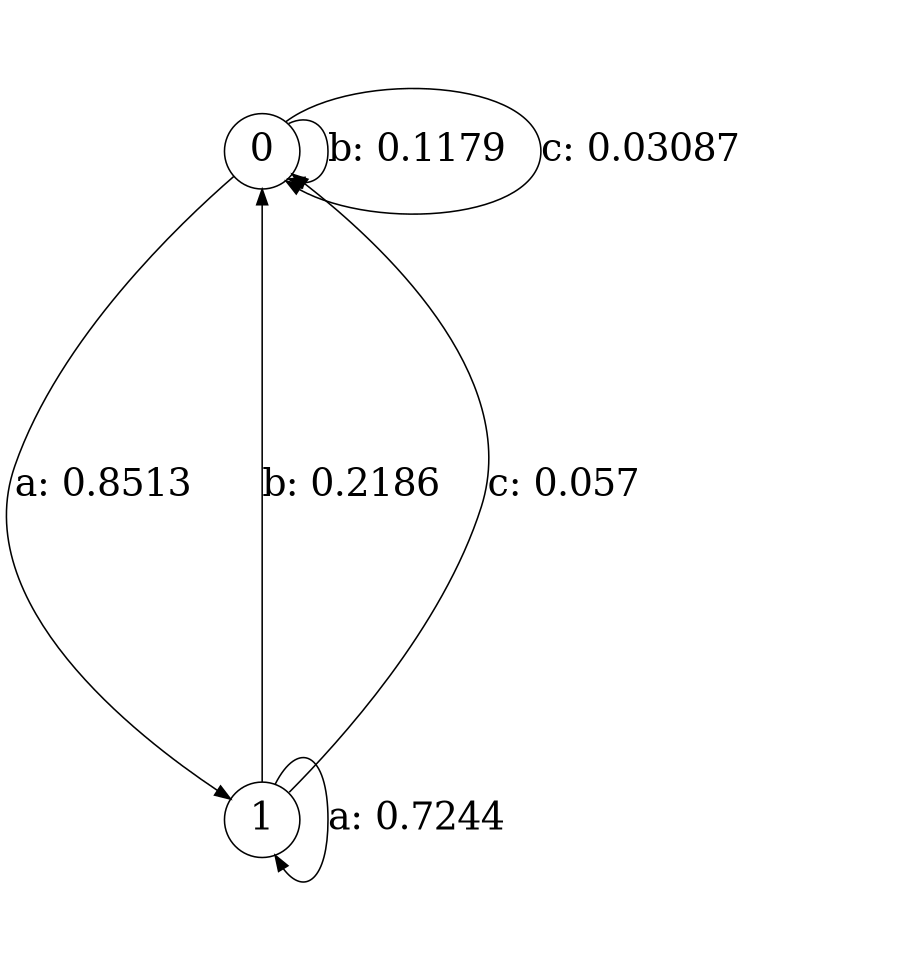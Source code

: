 digraph "d6-600nw-t0-cen-SML" {
size = "6,8.5";
ratio = "fill";
node [shape = circle];
node [fontsize = 24];
edge [fontsize = 24];
0 -> 1 [label = "a: 0.8513   "];
0 -> 0 [label = "b: 0.1179   "];
0 -> 0 [label = "c: 0.03087  "];
1 -> 1 [label = "a: 0.7244   "];
1 -> 0 [label = "b: 0.2186   "];
1 -> 0 [label = "c: 0.057    "];
}